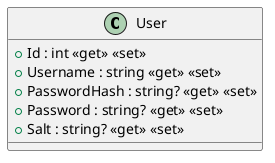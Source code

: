 @startuml
class User {
    + Id : int <<get>> <<set>>
    + Username : string <<get>> <<set>>
    + PasswordHash : string? <<get>> <<set>>
    + Password : string? <<get>> <<set>>
    + Salt : string? <<get>> <<set>>
}
@enduml
